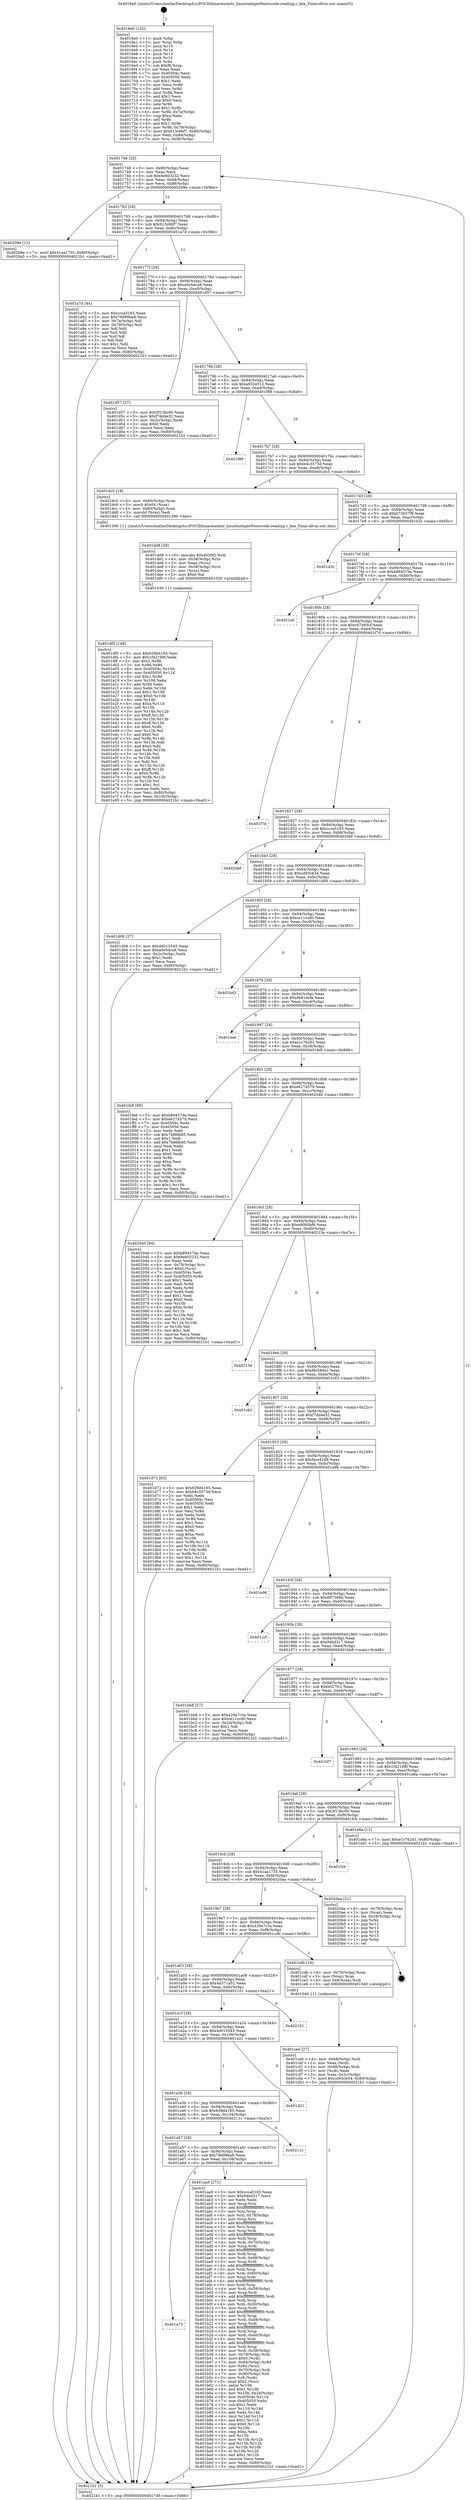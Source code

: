digraph "0x4016e0" {
  label = "0x4016e0 (/mnt/c/Users/mathe/Desktop/tcc/POCII/binaries/extr_linuxtoolsperftestscode-reading.c_hex_Final-ollvm.out::main(0))"
  labelloc = "t"
  node[shape=record]

  Entry [label="",width=0.3,height=0.3,shape=circle,fillcolor=black,style=filled]
  "0x401746" [label="{
     0x401746 [29]\l
     | [instrs]\l
     &nbsp;&nbsp;0x401746 \<+3\>: mov -0x80(%rbp),%eax\l
     &nbsp;&nbsp;0x401749 \<+2\>: mov %eax,%ecx\l
     &nbsp;&nbsp;0x40174b \<+6\>: sub $0x8e603232,%ecx\l
     &nbsp;&nbsp;0x401751 \<+6\>: mov %eax,-0x94(%rbp)\l
     &nbsp;&nbsp;0x401757 \<+6\>: mov %ecx,-0x98(%rbp)\l
     &nbsp;&nbsp;0x40175d \<+6\>: je 000000000040209e \<main+0x9be\>\l
  }"]
  "0x40209e" [label="{
     0x40209e [12]\l
     | [instrs]\l
     &nbsp;&nbsp;0x40209e \<+7\>: movl $0x41aa1735,-0x80(%rbp)\l
     &nbsp;&nbsp;0x4020a5 \<+5\>: jmp 00000000004021b1 \<main+0xad1\>\l
  }"]
  "0x401763" [label="{
     0x401763 [28]\l
     | [instrs]\l
     &nbsp;&nbsp;0x401763 \<+5\>: jmp 0000000000401768 \<main+0x88\>\l
     &nbsp;&nbsp;0x401768 \<+6\>: mov -0x94(%rbp),%eax\l
     &nbsp;&nbsp;0x40176e \<+5\>: sub $0x913c6bf7,%eax\l
     &nbsp;&nbsp;0x401773 \<+6\>: mov %eax,-0x9c(%rbp)\l
     &nbsp;&nbsp;0x401779 \<+6\>: je 0000000000401a7d \<main+0x39d\>\l
  }"]
  Exit [label="",width=0.3,height=0.3,shape=circle,fillcolor=black,style=filled,peripheries=2]
  "0x401a7d" [label="{
     0x401a7d [44]\l
     | [instrs]\l
     &nbsp;&nbsp;0x401a7d \<+5\>: mov $0xccca5165,%eax\l
     &nbsp;&nbsp;0x401a82 \<+5\>: mov $0x79d99ba8,%ecx\l
     &nbsp;&nbsp;0x401a87 \<+3\>: mov -0x7a(%rbp),%dl\l
     &nbsp;&nbsp;0x401a8a \<+4\>: mov -0x79(%rbp),%sil\l
     &nbsp;&nbsp;0x401a8e \<+3\>: mov %dl,%dil\l
     &nbsp;&nbsp;0x401a91 \<+3\>: and %sil,%dil\l
     &nbsp;&nbsp;0x401a94 \<+3\>: xor %sil,%dl\l
     &nbsp;&nbsp;0x401a97 \<+3\>: or %dl,%dil\l
     &nbsp;&nbsp;0x401a9a \<+4\>: test $0x1,%dil\l
     &nbsp;&nbsp;0x401a9e \<+3\>: cmovne %ecx,%eax\l
     &nbsp;&nbsp;0x401aa1 \<+3\>: mov %eax,-0x80(%rbp)\l
     &nbsp;&nbsp;0x401aa4 \<+5\>: jmp 00000000004021b1 \<main+0xad1\>\l
  }"]
  "0x40177f" [label="{
     0x40177f [28]\l
     | [instrs]\l
     &nbsp;&nbsp;0x40177f \<+5\>: jmp 0000000000401784 \<main+0xa4\>\l
     &nbsp;&nbsp;0x401784 \<+6\>: mov -0x94(%rbp),%eax\l
     &nbsp;&nbsp;0x40178a \<+5\>: sub $0xa0e5dca8,%eax\l
     &nbsp;&nbsp;0x40178f \<+6\>: mov %eax,-0xa0(%rbp)\l
     &nbsp;&nbsp;0x401795 \<+6\>: je 0000000000401d57 \<main+0x677\>\l
  }"]
  "0x4021b1" [label="{
     0x4021b1 [5]\l
     | [instrs]\l
     &nbsp;&nbsp;0x4021b1 \<+5\>: jmp 0000000000401746 \<main+0x66\>\l
  }"]
  "0x4016e0" [label="{
     0x4016e0 [102]\l
     | [instrs]\l
     &nbsp;&nbsp;0x4016e0 \<+1\>: push %rbp\l
     &nbsp;&nbsp;0x4016e1 \<+3\>: mov %rsp,%rbp\l
     &nbsp;&nbsp;0x4016e4 \<+2\>: push %r15\l
     &nbsp;&nbsp;0x4016e6 \<+2\>: push %r14\l
     &nbsp;&nbsp;0x4016e8 \<+2\>: push %r13\l
     &nbsp;&nbsp;0x4016ea \<+2\>: push %r12\l
     &nbsp;&nbsp;0x4016ec \<+1\>: push %rbx\l
     &nbsp;&nbsp;0x4016ed \<+7\>: sub $0xf8,%rsp\l
     &nbsp;&nbsp;0x4016f4 \<+2\>: xor %eax,%eax\l
     &nbsp;&nbsp;0x4016f6 \<+7\>: mov 0x40504c,%ecx\l
     &nbsp;&nbsp;0x4016fd \<+7\>: mov 0x405050,%edx\l
     &nbsp;&nbsp;0x401704 \<+3\>: sub $0x1,%eax\l
     &nbsp;&nbsp;0x401707 \<+3\>: mov %ecx,%r8d\l
     &nbsp;&nbsp;0x40170a \<+3\>: add %eax,%r8d\l
     &nbsp;&nbsp;0x40170d \<+4\>: imul %r8d,%ecx\l
     &nbsp;&nbsp;0x401711 \<+3\>: and $0x1,%ecx\l
     &nbsp;&nbsp;0x401714 \<+3\>: cmp $0x0,%ecx\l
     &nbsp;&nbsp;0x401717 \<+4\>: sete %r9b\l
     &nbsp;&nbsp;0x40171b \<+4\>: and $0x1,%r9b\l
     &nbsp;&nbsp;0x40171f \<+4\>: mov %r9b,-0x7a(%rbp)\l
     &nbsp;&nbsp;0x401723 \<+3\>: cmp $0xa,%edx\l
     &nbsp;&nbsp;0x401726 \<+4\>: setl %r9b\l
     &nbsp;&nbsp;0x40172a \<+4\>: and $0x1,%r9b\l
     &nbsp;&nbsp;0x40172e \<+4\>: mov %r9b,-0x79(%rbp)\l
     &nbsp;&nbsp;0x401732 \<+7\>: movl $0x913c6bf7,-0x80(%rbp)\l
     &nbsp;&nbsp;0x401739 \<+6\>: mov %edi,-0x84(%rbp)\l
     &nbsp;&nbsp;0x40173f \<+7\>: mov %rsi,-0x90(%rbp)\l
  }"]
  "0x401df5" [label="{
     0x401df5 [149]\l
     | [instrs]\l
     &nbsp;&nbsp;0x401df5 \<+5\>: mov $0x639d4165,%esi\l
     &nbsp;&nbsp;0x401dfa \<+5\>: mov $0x1f42198f,%edx\l
     &nbsp;&nbsp;0x401dff \<+3\>: mov $0x1,%r8b\l
     &nbsp;&nbsp;0x401e02 \<+3\>: xor %r9d,%r9d\l
     &nbsp;&nbsp;0x401e05 \<+8\>: mov 0x40504c,%r10d\l
     &nbsp;&nbsp;0x401e0d \<+8\>: mov 0x405050,%r11d\l
     &nbsp;&nbsp;0x401e15 \<+4\>: sub $0x1,%r9d\l
     &nbsp;&nbsp;0x401e19 \<+3\>: mov %r10d,%ebx\l
     &nbsp;&nbsp;0x401e1c \<+3\>: add %r9d,%ebx\l
     &nbsp;&nbsp;0x401e1f \<+4\>: imul %ebx,%r10d\l
     &nbsp;&nbsp;0x401e23 \<+4\>: and $0x1,%r10d\l
     &nbsp;&nbsp;0x401e27 \<+4\>: cmp $0x0,%r10d\l
     &nbsp;&nbsp;0x401e2b \<+4\>: sete %r14b\l
     &nbsp;&nbsp;0x401e2f \<+4\>: cmp $0xa,%r11d\l
     &nbsp;&nbsp;0x401e33 \<+4\>: setl %r15b\l
     &nbsp;&nbsp;0x401e37 \<+3\>: mov %r14b,%r12b\l
     &nbsp;&nbsp;0x401e3a \<+4\>: xor $0xff,%r12b\l
     &nbsp;&nbsp;0x401e3e \<+3\>: mov %r15b,%r13b\l
     &nbsp;&nbsp;0x401e41 \<+4\>: xor $0xff,%r13b\l
     &nbsp;&nbsp;0x401e45 \<+4\>: xor $0x0,%r8b\l
     &nbsp;&nbsp;0x401e49 \<+3\>: mov %r12b,%cl\l
     &nbsp;&nbsp;0x401e4c \<+3\>: and $0x0,%cl\l
     &nbsp;&nbsp;0x401e4f \<+3\>: and %r8b,%r14b\l
     &nbsp;&nbsp;0x401e52 \<+3\>: mov %r13b,%dil\l
     &nbsp;&nbsp;0x401e55 \<+4\>: and $0x0,%dil\l
     &nbsp;&nbsp;0x401e59 \<+3\>: and %r8b,%r15b\l
     &nbsp;&nbsp;0x401e5c \<+3\>: or %r14b,%cl\l
     &nbsp;&nbsp;0x401e5f \<+3\>: or %r15b,%dil\l
     &nbsp;&nbsp;0x401e62 \<+3\>: xor %dil,%cl\l
     &nbsp;&nbsp;0x401e65 \<+3\>: or %r13b,%r12b\l
     &nbsp;&nbsp;0x401e68 \<+4\>: xor $0xff,%r12b\l
     &nbsp;&nbsp;0x401e6c \<+4\>: or $0x0,%r8b\l
     &nbsp;&nbsp;0x401e70 \<+3\>: and %r8b,%r12b\l
     &nbsp;&nbsp;0x401e73 \<+3\>: or %r12b,%cl\l
     &nbsp;&nbsp;0x401e76 \<+3\>: test $0x1,%cl\l
     &nbsp;&nbsp;0x401e79 \<+3\>: cmovne %edx,%esi\l
     &nbsp;&nbsp;0x401e7c \<+3\>: mov %esi,-0x80(%rbp)\l
     &nbsp;&nbsp;0x401e7f \<+6\>: mov %eax,-0x10c(%rbp)\l
     &nbsp;&nbsp;0x401e85 \<+5\>: jmp 00000000004021b1 \<main+0xad1\>\l
  }"]
  "0x401d57" [label="{
     0x401d57 [27]\l
     | [instrs]\l
     &nbsp;&nbsp;0x401d57 \<+5\>: mov $0x3f13bc00,%eax\l
     &nbsp;&nbsp;0x401d5c \<+5\>: mov $0xf7dd4e32,%ecx\l
     &nbsp;&nbsp;0x401d61 \<+3\>: mov -0x2c(%rbp),%edx\l
     &nbsp;&nbsp;0x401d64 \<+3\>: cmp $0x0,%edx\l
     &nbsp;&nbsp;0x401d67 \<+3\>: cmove %ecx,%eax\l
     &nbsp;&nbsp;0x401d6a \<+3\>: mov %eax,-0x80(%rbp)\l
     &nbsp;&nbsp;0x401d6d \<+5\>: jmp 00000000004021b1 \<main+0xad1\>\l
  }"]
  "0x40179b" [label="{
     0x40179b [28]\l
     | [instrs]\l
     &nbsp;&nbsp;0x40179b \<+5\>: jmp 00000000004017a0 \<main+0xc0\>\l
     &nbsp;&nbsp;0x4017a0 \<+6\>: mov -0x94(%rbp),%eax\l
     &nbsp;&nbsp;0x4017a6 \<+5\>: sub $0xa932e512,%eax\l
     &nbsp;&nbsp;0x4017ab \<+6\>: mov %eax,-0xa4(%rbp)\l
     &nbsp;&nbsp;0x4017b1 \<+6\>: je 0000000000401f89 \<main+0x8a9\>\l
  }"]
  "0x401dd8" [label="{
     0x401dd8 [29]\l
     | [instrs]\l
     &nbsp;&nbsp;0x401dd8 \<+10\>: movabs $0x4030f2,%rdi\l
     &nbsp;&nbsp;0x401de2 \<+4\>: mov -0x58(%rbp),%rcx\l
     &nbsp;&nbsp;0x401de6 \<+2\>: mov %eax,(%rcx)\l
     &nbsp;&nbsp;0x401de8 \<+4\>: mov -0x58(%rbp),%rcx\l
     &nbsp;&nbsp;0x401dec \<+2\>: mov (%rcx),%esi\l
     &nbsp;&nbsp;0x401dee \<+2\>: mov $0x0,%al\l
     &nbsp;&nbsp;0x401df0 \<+5\>: call 0000000000401030 \<printf@plt\>\l
     | [calls]\l
     &nbsp;&nbsp;0x401030 \{1\} (unknown)\l
  }"]
  "0x401f89" [label="{
     0x401f89\l
  }", style=dashed]
  "0x4017b7" [label="{
     0x4017b7 [28]\l
     | [instrs]\l
     &nbsp;&nbsp;0x4017b7 \<+5\>: jmp 00000000004017bc \<main+0xdc\>\l
     &nbsp;&nbsp;0x4017bc \<+6\>: mov -0x94(%rbp),%eax\l
     &nbsp;&nbsp;0x4017c2 \<+5\>: sub $0xb4c3573d,%eax\l
     &nbsp;&nbsp;0x4017c7 \<+6\>: mov %eax,-0xa8(%rbp)\l
     &nbsp;&nbsp;0x4017cd \<+6\>: je 0000000000401dc5 \<main+0x6e5\>\l
  }"]
  "0x401ceb" [label="{
     0x401ceb [27]\l
     | [instrs]\l
     &nbsp;&nbsp;0x401ceb \<+4\>: mov -0x68(%rbp),%rdi\l
     &nbsp;&nbsp;0x401cef \<+2\>: mov %eax,(%rdi)\l
     &nbsp;&nbsp;0x401cf1 \<+4\>: mov -0x68(%rbp),%rdi\l
     &nbsp;&nbsp;0x401cf5 \<+2\>: mov (%rdi),%eax\l
     &nbsp;&nbsp;0x401cf7 \<+3\>: mov %eax,-0x2c(%rbp)\l
     &nbsp;&nbsp;0x401cfa \<+7\>: movl $0xcd93cb34,-0x80(%rbp)\l
     &nbsp;&nbsp;0x401d01 \<+5\>: jmp 00000000004021b1 \<main+0xad1\>\l
  }"]
  "0x401dc5" [label="{
     0x401dc5 [19]\l
     | [instrs]\l
     &nbsp;&nbsp;0x401dc5 \<+4\>: mov -0x60(%rbp),%rax\l
     &nbsp;&nbsp;0x401dc9 \<+3\>: movb $0x64,(%rax)\l
     &nbsp;&nbsp;0x401dcc \<+4\>: mov -0x60(%rbp),%rax\l
     &nbsp;&nbsp;0x401dd0 \<+3\>: movsbl (%rax),%edi\l
     &nbsp;&nbsp;0x401dd3 \<+5\>: call 0000000000401390 \<hex\>\l
     | [calls]\l
     &nbsp;&nbsp;0x401390 \{1\} (/mnt/c/Users/mathe/Desktop/tcc/POCII/binaries/extr_linuxtoolsperftestscode-reading.c_hex_Final-ollvm.out::hex)\l
  }"]
  "0x4017d3" [label="{
     0x4017d3 [28]\l
     | [instrs]\l
     &nbsp;&nbsp;0x4017d3 \<+5\>: jmp 00000000004017d8 \<main+0xf8\>\l
     &nbsp;&nbsp;0x4017d8 \<+6\>: mov -0x94(%rbp),%eax\l
     &nbsp;&nbsp;0x4017de \<+5\>: sub $0xb73b57f8,%eax\l
     &nbsp;&nbsp;0x4017e3 \<+6\>: mov %eax,-0xac(%rbp)\l
     &nbsp;&nbsp;0x4017e9 \<+6\>: je 0000000000401d3c \<main+0x65c\>\l
  }"]
  "0x401a73" [label="{
     0x401a73\l
  }", style=dashed]
  "0x401d3c" [label="{
     0x401d3c\l
  }", style=dashed]
  "0x4017ef" [label="{
     0x4017ef [28]\l
     | [instrs]\l
     &nbsp;&nbsp;0x4017ef \<+5\>: jmp 00000000004017f4 \<main+0x114\>\l
     &nbsp;&nbsp;0x4017f4 \<+6\>: mov -0x94(%rbp),%eax\l
     &nbsp;&nbsp;0x4017fa \<+5\>: sub $0xb89457de,%eax\l
     &nbsp;&nbsp;0x4017ff \<+6\>: mov %eax,-0xb0(%rbp)\l
     &nbsp;&nbsp;0x401805 \<+6\>: je 00000000004021a0 \<main+0xac0\>\l
  }"]
  "0x401aa9" [label="{
     0x401aa9 [271]\l
     | [instrs]\l
     &nbsp;&nbsp;0x401aa9 \<+5\>: mov $0xccca5165,%eax\l
     &nbsp;&nbsp;0x401aae \<+5\>: mov $0x94bd317,%ecx\l
     &nbsp;&nbsp;0x401ab3 \<+2\>: xor %edx,%edx\l
     &nbsp;&nbsp;0x401ab5 \<+3\>: mov %rsp,%rsi\l
     &nbsp;&nbsp;0x401ab8 \<+4\>: add $0xfffffffffffffff0,%rsi\l
     &nbsp;&nbsp;0x401abc \<+3\>: mov %rsi,%rsp\l
     &nbsp;&nbsp;0x401abf \<+4\>: mov %rsi,-0x78(%rbp)\l
     &nbsp;&nbsp;0x401ac3 \<+3\>: mov %rsp,%rsi\l
     &nbsp;&nbsp;0x401ac6 \<+4\>: add $0xfffffffffffffff0,%rsi\l
     &nbsp;&nbsp;0x401aca \<+3\>: mov %rsi,%rsp\l
     &nbsp;&nbsp;0x401acd \<+3\>: mov %rsp,%rdi\l
     &nbsp;&nbsp;0x401ad0 \<+4\>: add $0xfffffffffffffff0,%rdi\l
     &nbsp;&nbsp;0x401ad4 \<+3\>: mov %rdi,%rsp\l
     &nbsp;&nbsp;0x401ad7 \<+4\>: mov %rdi,-0x70(%rbp)\l
     &nbsp;&nbsp;0x401adb \<+3\>: mov %rsp,%rdi\l
     &nbsp;&nbsp;0x401ade \<+4\>: add $0xfffffffffffffff0,%rdi\l
     &nbsp;&nbsp;0x401ae2 \<+3\>: mov %rdi,%rsp\l
     &nbsp;&nbsp;0x401ae5 \<+4\>: mov %rdi,-0x68(%rbp)\l
     &nbsp;&nbsp;0x401ae9 \<+3\>: mov %rsp,%rdi\l
     &nbsp;&nbsp;0x401aec \<+4\>: add $0xfffffffffffffff0,%rdi\l
     &nbsp;&nbsp;0x401af0 \<+3\>: mov %rdi,%rsp\l
     &nbsp;&nbsp;0x401af3 \<+4\>: mov %rdi,-0x60(%rbp)\l
     &nbsp;&nbsp;0x401af7 \<+3\>: mov %rsp,%rdi\l
     &nbsp;&nbsp;0x401afa \<+4\>: add $0xfffffffffffffff0,%rdi\l
     &nbsp;&nbsp;0x401afe \<+3\>: mov %rdi,%rsp\l
     &nbsp;&nbsp;0x401b01 \<+4\>: mov %rdi,-0x58(%rbp)\l
     &nbsp;&nbsp;0x401b05 \<+3\>: mov %rsp,%rdi\l
     &nbsp;&nbsp;0x401b08 \<+4\>: add $0xfffffffffffffff0,%rdi\l
     &nbsp;&nbsp;0x401b0c \<+3\>: mov %rdi,%rsp\l
     &nbsp;&nbsp;0x401b0f \<+4\>: mov %rdi,-0x50(%rbp)\l
     &nbsp;&nbsp;0x401b13 \<+3\>: mov %rsp,%rdi\l
     &nbsp;&nbsp;0x401b16 \<+4\>: add $0xfffffffffffffff0,%rdi\l
     &nbsp;&nbsp;0x401b1a \<+3\>: mov %rdi,%rsp\l
     &nbsp;&nbsp;0x401b1d \<+4\>: mov %rdi,-0x48(%rbp)\l
     &nbsp;&nbsp;0x401b21 \<+3\>: mov %rsp,%rdi\l
     &nbsp;&nbsp;0x401b24 \<+4\>: add $0xfffffffffffffff0,%rdi\l
     &nbsp;&nbsp;0x401b28 \<+3\>: mov %rdi,%rsp\l
     &nbsp;&nbsp;0x401b2b \<+4\>: mov %rdi,-0x40(%rbp)\l
     &nbsp;&nbsp;0x401b2f \<+3\>: mov %rsp,%rdi\l
     &nbsp;&nbsp;0x401b32 \<+4\>: add $0xfffffffffffffff0,%rdi\l
     &nbsp;&nbsp;0x401b36 \<+3\>: mov %rdi,%rsp\l
     &nbsp;&nbsp;0x401b39 \<+4\>: mov %rdi,-0x38(%rbp)\l
     &nbsp;&nbsp;0x401b3d \<+4\>: mov -0x78(%rbp),%rdi\l
     &nbsp;&nbsp;0x401b41 \<+6\>: movl $0x0,(%rdi)\l
     &nbsp;&nbsp;0x401b47 \<+7\>: mov -0x84(%rbp),%r8d\l
     &nbsp;&nbsp;0x401b4e \<+3\>: mov %r8d,(%rsi)\l
     &nbsp;&nbsp;0x401b51 \<+4\>: mov -0x70(%rbp),%rdi\l
     &nbsp;&nbsp;0x401b55 \<+7\>: mov -0x90(%rbp),%r9\l
     &nbsp;&nbsp;0x401b5c \<+3\>: mov %r9,(%rdi)\l
     &nbsp;&nbsp;0x401b5f \<+3\>: cmpl $0x2,(%rsi)\l
     &nbsp;&nbsp;0x401b62 \<+4\>: setne %r10b\l
     &nbsp;&nbsp;0x401b66 \<+4\>: and $0x1,%r10b\l
     &nbsp;&nbsp;0x401b6a \<+4\>: mov %r10b,-0x2d(%rbp)\l
     &nbsp;&nbsp;0x401b6e \<+8\>: mov 0x40504c,%r11d\l
     &nbsp;&nbsp;0x401b76 \<+7\>: mov 0x405050,%ebx\l
     &nbsp;&nbsp;0x401b7d \<+3\>: sub $0x1,%edx\l
     &nbsp;&nbsp;0x401b80 \<+3\>: mov %r11d,%r14d\l
     &nbsp;&nbsp;0x401b83 \<+3\>: add %edx,%r14d\l
     &nbsp;&nbsp;0x401b86 \<+4\>: imul %r14d,%r11d\l
     &nbsp;&nbsp;0x401b8a \<+4\>: and $0x1,%r11d\l
     &nbsp;&nbsp;0x401b8e \<+4\>: cmp $0x0,%r11d\l
     &nbsp;&nbsp;0x401b92 \<+4\>: sete %r10b\l
     &nbsp;&nbsp;0x401b96 \<+3\>: cmp $0xa,%ebx\l
     &nbsp;&nbsp;0x401b99 \<+4\>: setl %r15b\l
     &nbsp;&nbsp;0x401b9d \<+3\>: mov %r10b,%r12b\l
     &nbsp;&nbsp;0x401ba0 \<+3\>: and %r15b,%r12b\l
     &nbsp;&nbsp;0x401ba3 \<+3\>: xor %r15b,%r10b\l
     &nbsp;&nbsp;0x401ba6 \<+3\>: or %r10b,%r12b\l
     &nbsp;&nbsp;0x401ba9 \<+4\>: test $0x1,%r12b\l
     &nbsp;&nbsp;0x401bad \<+3\>: cmovne %ecx,%eax\l
     &nbsp;&nbsp;0x401bb0 \<+3\>: mov %eax,-0x80(%rbp)\l
     &nbsp;&nbsp;0x401bb3 \<+5\>: jmp 00000000004021b1 \<main+0xad1\>\l
  }"]
  "0x4021a0" [label="{
     0x4021a0\l
  }", style=dashed]
  "0x40180b" [label="{
     0x40180b [28]\l
     | [instrs]\l
     &nbsp;&nbsp;0x40180b \<+5\>: jmp 0000000000401810 \<main+0x130\>\l
     &nbsp;&nbsp;0x401810 \<+6\>: mov -0x94(%rbp),%eax\l
     &nbsp;&nbsp;0x401816 \<+5\>: sub $0xcb7b93cf,%eax\l
     &nbsp;&nbsp;0x40181b \<+6\>: mov %eax,-0xb4(%rbp)\l
     &nbsp;&nbsp;0x401821 \<+6\>: je 0000000000401f7d \<main+0x89d\>\l
  }"]
  "0x401a57" [label="{
     0x401a57 [28]\l
     | [instrs]\l
     &nbsp;&nbsp;0x401a57 \<+5\>: jmp 0000000000401a5c \<main+0x37c\>\l
     &nbsp;&nbsp;0x401a5c \<+6\>: mov -0x94(%rbp),%eax\l
     &nbsp;&nbsp;0x401a62 \<+5\>: sub $0x79d99ba8,%eax\l
     &nbsp;&nbsp;0x401a67 \<+6\>: mov %eax,-0x108(%rbp)\l
     &nbsp;&nbsp;0x401a6d \<+6\>: je 0000000000401aa9 \<main+0x3c9\>\l
  }"]
  "0x401f7d" [label="{
     0x401f7d\l
  }", style=dashed]
  "0x401827" [label="{
     0x401827 [28]\l
     | [instrs]\l
     &nbsp;&nbsp;0x401827 \<+5\>: jmp 000000000040182c \<main+0x14c\>\l
     &nbsp;&nbsp;0x40182c \<+6\>: mov -0x94(%rbp),%eax\l
     &nbsp;&nbsp;0x401832 \<+5\>: sub $0xccca5165,%eax\l
     &nbsp;&nbsp;0x401837 \<+6\>: mov %eax,-0xb8(%rbp)\l
     &nbsp;&nbsp;0x40183d \<+6\>: je 00000000004020bf \<main+0x9df\>\l
  }"]
  "0x40211c" [label="{
     0x40211c\l
  }", style=dashed]
  "0x4020bf" [label="{
     0x4020bf\l
  }", style=dashed]
  "0x401843" [label="{
     0x401843 [28]\l
     | [instrs]\l
     &nbsp;&nbsp;0x401843 \<+5\>: jmp 0000000000401848 \<main+0x168\>\l
     &nbsp;&nbsp;0x401848 \<+6\>: mov -0x94(%rbp),%eax\l
     &nbsp;&nbsp;0x40184e \<+5\>: sub $0xcd93cb34,%eax\l
     &nbsp;&nbsp;0x401853 \<+6\>: mov %eax,-0xbc(%rbp)\l
     &nbsp;&nbsp;0x401859 \<+6\>: je 0000000000401d06 \<main+0x626\>\l
  }"]
  "0x401a3b" [label="{
     0x401a3b [28]\l
     | [instrs]\l
     &nbsp;&nbsp;0x401a3b \<+5\>: jmp 0000000000401a40 \<main+0x360\>\l
     &nbsp;&nbsp;0x401a40 \<+6\>: mov -0x94(%rbp),%eax\l
     &nbsp;&nbsp;0x401a46 \<+5\>: sub $0x639d4165,%eax\l
     &nbsp;&nbsp;0x401a4b \<+6\>: mov %eax,-0x104(%rbp)\l
     &nbsp;&nbsp;0x401a51 \<+6\>: je 000000000040211c \<main+0xa3c\>\l
  }"]
  "0x401d06" [label="{
     0x401d06 [27]\l
     | [instrs]\l
     &nbsp;&nbsp;0x401d06 \<+5\>: mov $0x4d015545,%eax\l
     &nbsp;&nbsp;0x401d0b \<+5\>: mov $0xa0e5dca8,%ecx\l
     &nbsp;&nbsp;0x401d10 \<+3\>: mov -0x2c(%rbp),%edx\l
     &nbsp;&nbsp;0x401d13 \<+3\>: cmp $0x1,%edx\l
     &nbsp;&nbsp;0x401d16 \<+3\>: cmovl %ecx,%eax\l
     &nbsp;&nbsp;0x401d19 \<+3\>: mov %eax,-0x80(%rbp)\l
     &nbsp;&nbsp;0x401d1c \<+5\>: jmp 00000000004021b1 \<main+0xad1\>\l
  }"]
  "0x40185f" [label="{
     0x40185f [28]\l
     | [instrs]\l
     &nbsp;&nbsp;0x40185f \<+5\>: jmp 0000000000401864 \<main+0x184\>\l
     &nbsp;&nbsp;0x401864 \<+6\>: mov -0x94(%rbp),%eax\l
     &nbsp;&nbsp;0x40186a \<+5\>: sub $0xce11ccd0,%eax\l
     &nbsp;&nbsp;0x40186f \<+6\>: mov %eax,-0xc0(%rbp)\l
     &nbsp;&nbsp;0x401875 \<+6\>: je 0000000000401bd3 \<main+0x4f3\>\l
  }"]
  "0x401d21" [label="{
     0x401d21\l
  }", style=dashed]
  "0x401bd3" [label="{
     0x401bd3\l
  }", style=dashed]
  "0x40187b" [label="{
     0x40187b [28]\l
     | [instrs]\l
     &nbsp;&nbsp;0x40187b \<+5\>: jmp 0000000000401880 \<main+0x1a0\>\l
     &nbsp;&nbsp;0x401880 \<+6\>: mov -0x94(%rbp),%eax\l
     &nbsp;&nbsp;0x401886 \<+5\>: sub $0xdb81dcfe,%eax\l
     &nbsp;&nbsp;0x40188b \<+6\>: mov %eax,-0xc4(%rbp)\l
     &nbsp;&nbsp;0x401891 \<+6\>: je 0000000000401eee \<main+0x80e\>\l
  }"]
  "0x401a1f" [label="{
     0x401a1f [28]\l
     | [instrs]\l
     &nbsp;&nbsp;0x401a1f \<+5\>: jmp 0000000000401a24 \<main+0x344\>\l
     &nbsp;&nbsp;0x401a24 \<+6\>: mov -0x94(%rbp),%eax\l
     &nbsp;&nbsp;0x401a2a \<+5\>: sub $0x4d015545,%eax\l
     &nbsp;&nbsp;0x401a2f \<+6\>: mov %eax,-0x100(%rbp)\l
     &nbsp;&nbsp;0x401a35 \<+6\>: je 0000000000401d21 \<main+0x641\>\l
  }"]
  "0x401eee" [label="{
     0x401eee\l
  }", style=dashed]
  "0x401897" [label="{
     0x401897 [28]\l
     | [instrs]\l
     &nbsp;&nbsp;0x401897 \<+5\>: jmp 000000000040189c \<main+0x1bc\>\l
     &nbsp;&nbsp;0x40189c \<+6\>: mov -0x94(%rbp),%eax\l
     &nbsp;&nbsp;0x4018a2 \<+5\>: sub $0xe1c762d1,%eax\l
     &nbsp;&nbsp;0x4018a7 \<+6\>: mov %eax,-0xc8(%rbp)\l
     &nbsp;&nbsp;0x4018ad \<+6\>: je 0000000000401fe8 \<main+0x908\>\l
  }"]
  "0x402101" [label="{
     0x402101\l
  }", style=dashed]
  "0x401fe8" [label="{
     0x401fe8 [88]\l
     | [instrs]\l
     &nbsp;&nbsp;0x401fe8 \<+5\>: mov $0xb89457de,%eax\l
     &nbsp;&nbsp;0x401fed \<+5\>: mov $0xe6274579,%ecx\l
     &nbsp;&nbsp;0x401ff2 \<+7\>: mov 0x40504c,%edx\l
     &nbsp;&nbsp;0x401ff9 \<+7\>: mov 0x405050,%esi\l
     &nbsp;&nbsp;0x402000 \<+2\>: mov %edx,%edi\l
     &nbsp;&nbsp;0x402002 \<+6\>: sub $0x7b8fdb85,%edi\l
     &nbsp;&nbsp;0x402008 \<+3\>: sub $0x1,%edi\l
     &nbsp;&nbsp;0x40200b \<+6\>: add $0x7b8fdb85,%edi\l
     &nbsp;&nbsp;0x402011 \<+3\>: imul %edi,%edx\l
     &nbsp;&nbsp;0x402014 \<+3\>: and $0x1,%edx\l
     &nbsp;&nbsp;0x402017 \<+3\>: cmp $0x0,%edx\l
     &nbsp;&nbsp;0x40201a \<+4\>: sete %r8b\l
     &nbsp;&nbsp;0x40201e \<+3\>: cmp $0xa,%esi\l
     &nbsp;&nbsp;0x402021 \<+4\>: setl %r9b\l
     &nbsp;&nbsp;0x402025 \<+3\>: mov %r8b,%r10b\l
     &nbsp;&nbsp;0x402028 \<+3\>: and %r9b,%r10b\l
     &nbsp;&nbsp;0x40202b \<+3\>: xor %r9b,%r8b\l
     &nbsp;&nbsp;0x40202e \<+3\>: or %r8b,%r10b\l
     &nbsp;&nbsp;0x402031 \<+4\>: test $0x1,%r10b\l
     &nbsp;&nbsp;0x402035 \<+3\>: cmovne %ecx,%eax\l
     &nbsp;&nbsp;0x402038 \<+3\>: mov %eax,-0x80(%rbp)\l
     &nbsp;&nbsp;0x40203b \<+5\>: jmp 00000000004021b1 \<main+0xad1\>\l
  }"]
  "0x4018b3" [label="{
     0x4018b3 [28]\l
     | [instrs]\l
     &nbsp;&nbsp;0x4018b3 \<+5\>: jmp 00000000004018b8 \<main+0x1d8\>\l
     &nbsp;&nbsp;0x4018b8 \<+6\>: mov -0x94(%rbp),%eax\l
     &nbsp;&nbsp;0x4018be \<+5\>: sub $0xe6274579,%eax\l
     &nbsp;&nbsp;0x4018c3 \<+6\>: mov %eax,-0xcc(%rbp)\l
     &nbsp;&nbsp;0x4018c9 \<+6\>: je 0000000000402040 \<main+0x960\>\l
  }"]
  "0x401a03" [label="{
     0x401a03 [28]\l
     | [instrs]\l
     &nbsp;&nbsp;0x401a03 \<+5\>: jmp 0000000000401a08 \<main+0x328\>\l
     &nbsp;&nbsp;0x401a08 \<+6\>: mov -0x94(%rbp),%eax\l
     &nbsp;&nbsp;0x401a0e \<+5\>: sub $0x4b371a52,%eax\l
     &nbsp;&nbsp;0x401a13 \<+6\>: mov %eax,-0xfc(%rbp)\l
     &nbsp;&nbsp;0x401a19 \<+6\>: je 0000000000402101 \<main+0xa21\>\l
  }"]
  "0x402040" [label="{
     0x402040 [94]\l
     | [instrs]\l
     &nbsp;&nbsp;0x402040 \<+5\>: mov $0xb89457de,%eax\l
     &nbsp;&nbsp;0x402045 \<+5\>: mov $0x8e603232,%ecx\l
     &nbsp;&nbsp;0x40204a \<+2\>: xor %edx,%edx\l
     &nbsp;&nbsp;0x40204c \<+4\>: mov -0x78(%rbp),%rsi\l
     &nbsp;&nbsp;0x402050 \<+6\>: movl $0x0,(%rsi)\l
     &nbsp;&nbsp;0x402056 \<+7\>: mov 0x40504c,%edi\l
     &nbsp;&nbsp;0x40205d \<+8\>: mov 0x405050,%r8d\l
     &nbsp;&nbsp;0x402065 \<+3\>: sub $0x1,%edx\l
     &nbsp;&nbsp;0x402068 \<+3\>: mov %edi,%r9d\l
     &nbsp;&nbsp;0x40206b \<+3\>: add %edx,%r9d\l
     &nbsp;&nbsp;0x40206e \<+4\>: imul %r9d,%edi\l
     &nbsp;&nbsp;0x402072 \<+3\>: and $0x1,%edi\l
     &nbsp;&nbsp;0x402075 \<+3\>: cmp $0x0,%edi\l
     &nbsp;&nbsp;0x402078 \<+4\>: sete %r10b\l
     &nbsp;&nbsp;0x40207c \<+4\>: cmp $0xa,%r8d\l
     &nbsp;&nbsp;0x402080 \<+4\>: setl %r11b\l
     &nbsp;&nbsp;0x402084 \<+3\>: mov %r10b,%bl\l
     &nbsp;&nbsp;0x402087 \<+3\>: and %r11b,%bl\l
     &nbsp;&nbsp;0x40208a \<+3\>: xor %r11b,%r10b\l
     &nbsp;&nbsp;0x40208d \<+3\>: or %r10b,%bl\l
     &nbsp;&nbsp;0x402090 \<+3\>: test $0x1,%bl\l
     &nbsp;&nbsp;0x402093 \<+3\>: cmovne %ecx,%eax\l
     &nbsp;&nbsp;0x402096 \<+3\>: mov %eax,-0x80(%rbp)\l
     &nbsp;&nbsp;0x402099 \<+5\>: jmp 00000000004021b1 \<main+0xad1\>\l
  }"]
  "0x4018cf" [label="{
     0x4018cf [28]\l
     | [instrs]\l
     &nbsp;&nbsp;0x4018cf \<+5\>: jmp 00000000004018d4 \<main+0x1f4\>\l
     &nbsp;&nbsp;0x4018d4 \<+6\>: mov -0x94(%rbp),%eax\l
     &nbsp;&nbsp;0x4018da \<+5\>: sub $0xe9060bf6,%eax\l
     &nbsp;&nbsp;0x4018df \<+6\>: mov %eax,-0xd0(%rbp)\l
     &nbsp;&nbsp;0x4018e5 \<+6\>: je 000000000040215e \<main+0xa7e\>\l
  }"]
  "0x401cdb" [label="{
     0x401cdb [16]\l
     | [instrs]\l
     &nbsp;&nbsp;0x401cdb \<+4\>: mov -0x70(%rbp),%rax\l
     &nbsp;&nbsp;0x401cdf \<+3\>: mov (%rax),%rax\l
     &nbsp;&nbsp;0x401ce2 \<+4\>: mov 0x8(%rax),%rdi\l
     &nbsp;&nbsp;0x401ce6 \<+5\>: call 0000000000401040 \<atoi@plt\>\l
     | [calls]\l
     &nbsp;&nbsp;0x401040 \{1\} (unknown)\l
  }"]
  "0x40215e" [label="{
     0x40215e\l
  }", style=dashed]
  "0x4018eb" [label="{
     0x4018eb [28]\l
     | [instrs]\l
     &nbsp;&nbsp;0x4018eb \<+5\>: jmp 00000000004018f0 \<main+0x210\>\l
     &nbsp;&nbsp;0x4018f0 \<+6\>: mov -0x94(%rbp),%eax\l
     &nbsp;&nbsp;0x4018f6 \<+5\>: sub $0xf6e580a1,%eax\l
     &nbsp;&nbsp;0x4018fb \<+6\>: mov %eax,-0xd4(%rbp)\l
     &nbsp;&nbsp;0x401901 \<+6\>: je 0000000000401c63 \<main+0x583\>\l
  }"]
  "0x4019e7" [label="{
     0x4019e7 [28]\l
     | [instrs]\l
     &nbsp;&nbsp;0x4019e7 \<+5\>: jmp 00000000004019ec \<main+0x30c\>\l
     &nbsp;&nbsp;0x4019ec \<+6\>: mov -0x94(%rbp),%eax\l
     &nbsp;&nbsp;0x4019f2 \<+5\>: sub $0x429a7c3a,%eax\l
     &nbsp;&nbsp;0x4019f7 \<+6\>: mov %eax,-0xf8(%rbp)\l
     &nbsp;&nbsp;0x4019fd \<+6\>: je 0000000000401cdb \<main+0x5fb\>\l
  }"]
  "0x401c63" [label="{
     0x401c63\l
  }", style=dashed]
  "0x401907" [label="{
     0x401907 [28]\l
     | [instrs]\l
     &nbsp;&nbsp;0x401907 \<+5\>: jmp 000000000040190c \<main+0x22c\>\l
     &nbsp;&nbsp;0x40190c \<+6\>: mov -0x94(%rbp),%eax\l
     &nbsp;&nbsp;0x401912 \<+5\>: sub $0xf7dd4e32,%eax\l
     &nbsp;&nbsp;0x401917 \<+6\>: mov %eax,-0xd8(%rbp)\l
     &nbsp;&nbsp;0x40191d \<+6\>: je 0000000000401d72 \<main+0x692\>\l
  }"]
  "0x4020aa" [label="{
     0x4020aa [21]\l
     | [instrs]\l
     &nbsp;&nbsp;0x4020aa \<+4\>: mov -0x78(%rbp),%rax\l
     &nbsp;&nbsp;0x4020ae \<+2\>: mov (%rax),%eax\l
     &nbsp;&nbsp;0x4020b0 \<+4\>: lea -0x28(%rbp),%rsp\l
     &nbsp;&nbsp;0x4020b4 \<+1\>: pop %rbx\l
     &nbsp;&nbsp;0x4020b5 \<+2\>: pop %r12\l
     &nbsp;&nbsp;0x4020b7 \<+2\>: pop %r13\l
     &nbsp;&nbsp;0x4020b9 \<+2\>: pop %r14\l
     &nbsp;&nbsp;0x4020bb \<+2\>: pop %r15\l
     &nbsp;&nbsp;0x4020bd \<+1\>: pop %rbp\l
     &nbsp;&nbsp;0x4020be \<+1\>: ret\l
  }"]
  "0x401d72" [label="{
     0x401d72 [83]\l
     | [instrs]\l
     &nbsp;&nbsp;0x401d72 \<+5\>: mov $0x639d4165,%eax\l
     &nbsp;&nbsp;0x401d77 \<+5\>: mov $0xb4c3573d,%ecx\l
     &nbsp;&nbsp;0x401d7c \<+2\>: xor %edx,%edx\l
     &nbsp;&nbsp;0x401d7e \<+7\>: mov 0x40504c,%esi\l
     &nbsp;&nbsp;0x401d85 \<+7\>: mov 0x405050,%edi\l
     &nbsp;&nbsp;0x401d8c \<+3\>: sub $0x1,%edx\l
     &nbsp;&nbsp;0x401d8f \<+3\>: mov %esi,%r8d\l
     &nbsp;&nbsp;0x401d92 \<+3\>: add %edx,%r8d\l
     &nbsp;&nbsp;0x401d95 \<+4\>: imul %r8d,%esi\l
     &nbsp;&nbsp;0x401d99 \<+3\>: and $0x1,%esi\l
     &nbsp;&nbsp;0x401d9c \<+3\>: cmp $0x0,%esi\l
     &nbsp;&nbsp;0x401d9f \<+4\>: sete %r9b\l
     &nbsp;&nbsp;0x401da3 \<+3\>: cmp $0xa,%edi\l
     &nbsp;&nbsp;0x401da6 \<+4\>: setl %r10b\l
     &nbsp;&nbsp;0x401daa \<+3\>: mov %r9b,%r11b\l
     &nbsp;&nbsp;0x401dad \<+3\>: and %r10b,%r11b\l
     &nbsp;&nbsp;0x401db0 \<+3\>: xor %r10b,%r9b\l
     &nbsp;&nbsp;0x401db3 \<+3\>: or %r9b,%r11b\l
     &nbsp;&nbsp;0x401db6 \<+4\>: test $0x1,%r11b\l
     &nbsp;&nbsp;0x401dba \<+3\>: cmovne %ecx,%eax\l
     &nbsp;&nbsp;0x401dbd \<+3\>: mov %eax,-0x80(%rbp)\l
     &nbsp;&nbsp;0x401dc0 \<+5\>: jmp 00000000004021b1 \<main+0xad1\>\l
  }"]
  "0x401923" [label="{
     0x401923 [28]\l
     | [instrs]\l
     &nbsp;&nbsp;0x401923 \<+5\>: jmp 0000000000401928 \<main+0x248\>\l
     &nbsp;&nbsp;0x401928 \<+6\>: mov -0x94(%rbp),%eax\l
     &nbsp;&nbsp;0x40192e \<+5\>: sub $0xface4168,%eax\l
     &nbsp;&nbsp;0x401933 \<+6\>: mov %eax,-0xdc(%rbp)\l
     &nbsp;&nbsp;0x401939 \<+6\>: je 0000000000401e96 \<main+0x7b6\>\l
  }"]
  "0x4019cb" [label="{
     0x4019cb [28]\l
     | [instrs]\l
     &nbsp;&nbsp;0x4019cb \<+5\>: jmp 00000000004019d0 \<main+0x2f0\>\l
     &nbsp;&nbsp;0x4019d0 \<+6\>: mov -0x94(%rbp),%eax\l
     &nbsp;&nbsp;0x4019d6 \<+5\>: sub $0x41aa1735,%eax\l
     &nbsp;&nbsp;0x4019db \<+6\>: mov %eax,-0xf4(%rbp)\l
     &nbsp;&nbsp;0x4019e1 \<+6\>: je 00000000004020aa \<main+0x9ca\>\l
  }"]
  "0x401e96" [label="{
     0x401e96\l
  }", style=dashed]
  "0x40193f" [label="{
     0x40193f [28]\l
     | [instrs]\l
     &nbsp;&nbsp;0x40193f \<+5\>: jmp 0000000000401944 \<main+0x264\>\l
     &nbsp;&nbsp;0x401944 \<+6\>: mov -0x94(%rbp),%eax\l
     &nbsp;&nbsp;0x40194a \<+5\>: sub $0x687368d,%eax\l
     &nbsp;&nbsp;0x40194f \<+6\>: mov %eax,-0xe0(%rbp)\l
     &nbsp;&nbsp;0x401955 \<+6\>: je 0000000000401ccf \<main+0x5ef\>\l
  }"]
  "0x401fcb" [label="{
     0x401fcb\l
  }", style=dashed]
  "0x401ccf" [label="{
     0x401ccf\l
  }", style=dashed]
  "0x40195b" [label="{
     0x40195b [28]\l
     | [instrs]\l
     &nbsp;&nbsp;0x40195b \<+5\>: jmp 0000000000401960 \<main+0x280\>\l
     &nbsp;&nbsp;0x401960 \<+6\>: mov -0x94(%rbp),%eax\l
     &nbsp;&nbsp;0x401966 \<+5\>: sub $0x94bd317,%eax\l
     &nbsp;&nbsp;0x40196b \<+6\>: mov %eax,-0xe4(%rbp)\l
     &nbsp;&nbsp;0x401971 \<+6\>: je 0000000000401bb8 \<main+0x4d8\>\l
  }"]
  "0x4019af" [label="{
     0x4019af [28]\l
     | [instrs]\l
     &nbsp;&nbsp;0x4019af \<+5\>: jmp 00000000004019b4 \<main+0x2d4\>\l
     &nbsp;&nbsp;0x4019b4 \<+6\>: mov -0x94(%rbp),%eax\l
     &nbsp;&nbsp;0x4019ba \<+5\>: sub $0x3f13bc00,%eax\l
     &nbsp;&nbsp;0x4019bf \<+6\>: mov %eax,-0xf0(%rbp)\l
     &nbsp;&nbsp;0x4019c5 \<+6\>: je 0000000000401fcb \<main+0x8eb\>\l
  }"]
  "0x401bb8" [label="{
     0x401bb8 [27]\l
     | [instrs]\l
     &nbsp;&nbsp;0x401bb8 \<+5\>: mov $0x429a7c3a,%eax\l
     &nbsp;&nbsp;0x401bbd \<+5\>: mov $0xce11ccd0,%ecx\l
     &nbsp;&nbsp;0x401bc2 \<+3\>: mov -0x2d(%rbp),%dl\l
     &nbsp;&nbsp;0x401bc5 \<+3\>: test $0x1,%dl\l
     &nbsp;&nbsp;0x401bc8 \<+3\>: cmovne %ecx,%eax\l
     &nbsp;&nbsp;0x401bcb \<+3\>: mov %eax,-0x80(%rbp)\l
     &nbsp;&nbsp;0x401bce \<+5\>: jmp 00000000004021b1 \<main+0xad1\>\l
  }"]
  "0x401977" [label="{
     0x401977 [28]\l
     | [instrs]\l
     &nbsp;&nbsp;0x401977 \<+5\>: jmp 000000000040197c \<main+0x29c\>\l
     &nbsp;&nbsp;0x40197c \<+6\>: mov -0x94(%rbp),%eax\l
     &nbsp;&nbsp;0x401982 \<+5\>: sub $0xb027fc1,%eax\l
     &nbsp;&nbsp;0x401987 \<+6\>: mov %eax,-0xe8(%rbp)\l
     &nbsp;&nbsp;0x40198d \<+6\>: je 0000000000401fd7 \<main+0x8f7\>\l
  }"]
  "0x401e8a" [label="{
     0x401e8a [12]\l
     | [instrs]\l
     &nbsp;&nbsp;0x401e8a \<+7\>: movl $0xe1c762d1,-0x80(%rbp)\l
     &nbsp;&nbsp;0x401e91 \<+5\>: jmp 00000000004021b1 \<main+0xad1\>\l
  }"]
  "0x401fd7" [label="{
     0x401fd7\l
  }", style=dashed]
  "0x401993" [label="{
     0x401993 [28]\l
     | [instrs]\l
     &nbsp;&nbsp;0x401993 \<+5\>: jmp 0000000000401998 \<main+0x2b8\>\l
     &nbsp;&nbsp;0x401998 \<+6\>: mov -0x94(%rbp),%eax\l
     &nbsp;&nbsp;0x40199e \<+5\>: sub $0x1f42198f,%eax\l
     &nbsp;&nbsp;0x4019a3 \<+6\>: mov %eax,-0xec(%rbp)\l
     &nbsp;&nbsp;0x4019a9 \<+6\>: je 0000000000401e8a \<main+0x7aa\>\l
  }"]
  Entry -> "0x4016e0" [label=" 1"]
  "0x401746" -> "0x40209e" [label=" 1"]
  "0x401746" -> "0x401763" [label=" 12"]
  "0x4020aa" -> Exit [label=" 1"]
  "0x401763" -> "0x401a7d" [label=" 1"]
  "0x401763" -> "0x40177f" [label=" 11"]
  "0x401a7d" -> "0x4021b1" [label=" 1"]
  "0x4016e0" -> "0x401746" [label=" 1"]
  "0x4021b1" -> "0x401746" [label=" 12"]
  "0x40209e" -> "0x4021b1" [label=" 1"]
  "0x40177f" -> "0x401d57" [label=" 1"]
  "0x40177f" -> "0x40179b" [label=" 10"]
  "0x402040" -> "0x4021b1" [label=" 1"]
  "0x40179b" -> "0x401f89" [label=" 0"]
  "0x40179b" -> "0x4017b7" [label=" 10"]
  "0x401fe8" -> "0x4021b1" [label=" 1"]
  "0x4017b7" -> "0x401dc5" [label=" 1"]
  "0x4017b7" -> "0x4017d3" [label=" 9"]
  "0x401e8a" -> "0x4021b1" [label=" 1"]
  "0x4017d3" -> "0x401d3c" [label=" 0"]
  "0x4017d3" -> "0x4017ef" [label=" 9"]
  "0x401dd8" -> "0x401df5" [label=" 1"]
  "0x4017ef" -> "0x4021a0" [label=" 0"]
  "0x4017ef" -> "0x40180b" [label=" 9"]
  "0x401dc5" -> "0x401dd8" [label=" 1"]
  "0x40180b" -> "0x401f7d" [label=" 0"]
  "0x40180b" -> "0x401827" [label=" 9"]
  "0x401d57" -> "0x4021b1" [label=" 1"]
  "0x401827" -> "0x4020bf" [label=" 0"]
  "0x401827" -> "0x401843" [label=" 9"]
  "0x401d06" -> "0x4021b1" [label=" 1"]
  "0x401843" -> "0x401d06" [label=" 1"]
  "0x401843" -> "0x40185f" [label=" 8"]
  "0x401cdb" -> "0x401ceb" [label=" 1"]
  "0x40185f" -> "0x401bd3" [label=" 0"]
  "0x40185f" -> "0x40187b" [label=" 8"]
  "0x401bb8" -> "0x4021b1" [label=" 1"]
  "0x40187b" -> "0x401eee" [label=" 0"]
  "0x40187b" -> "0x401897" [label=" 8"]
  "0x401df5" -> "0x4021b1" [label=" 1"]
  "0x401897" -> "0x401fe8" [label=" 1"]
  "0x401897" -> "0x4018b3" [label=" 7"]
  "0x401a57" -> "0x401a73" [label=" 0"]
  "0x4018b3" -> "0x402040" [label=" 1"]
  "0x4018b3" -> "0x4018cf" [label=" 6"]
  "0x401d72" -> "0x4021b1" [label=" 1"]
  "0x4018cf" -> "0x40215e" [label=" 0"]
  "0x4018cf" -> "0x4018eb" [label=" 6"]
  "0x401a3b" -> "0x401a57" [label=" 1"]
  "0x4018eb" -> "0x401c63" [label=" 0"]
  "0x4018eb" -> "0x401907" [label=" 6"]
  "0x401ceb" -> "0x4021b1" [label=" 1"]
  "0x401907" -> "0x401d72" [label=" 1"]
  "0x401907" -> "0x401923" [label=" 5"]
  "0x401a1f" -> "0x401a3b" [label=" 1"]
  "0x401923" -> "0x401e96" [label=" 0"]
  "0x401923" -> "0x40193f" [label=" 5"]
  "0x401aa9" -> "0x4021b1" [label=" 1"]
  "0x40193f" -> "0x401ccf" [label=" 0"]
  "0x40193f" -> "0x40195b" [label=" 5"]
  "0x401a03" -> "0x401a1f" [label=" 1"]
  "0x40195b" -> "0x401bb8" [label=" 1"]
  "0x40195b" -> "0x401977" [label=" 4"]
  "0x401a57" -> "0x401aa9" [label=" 1"]
  "0x401977" -> "0x401fd7" [label=" 0"]
  "0x401977" -> "0x401993" [label=" 4"]
  "0x4019e7" -> "0x401a03" [label=" 1"]
  "0x401993" -> "0x401e8a" [label=" 1"]
  "0x401993" -> "0x4019af" [label=" 3"]
  "0x401a03" -> "0x402101" [label=" 0"]
  "0x4019af" -> "0x401fcb" [label=" 0"]
  "0x4019af" -> "0x4019cb" [label=" 3"]
  "0x401a1f" -> "0x401d21" [label=" 0"]
  "0x4019cb" -> "0x4020aa" [label=" 1"]
  "0x4019cb" -> "0x4019e7" [label=" 2"]
  "0x401a3b" -> "0x40211c" [label=" 0"]
  "0x4019e7" -> "0x401cdb" [label=" 1"]
}
